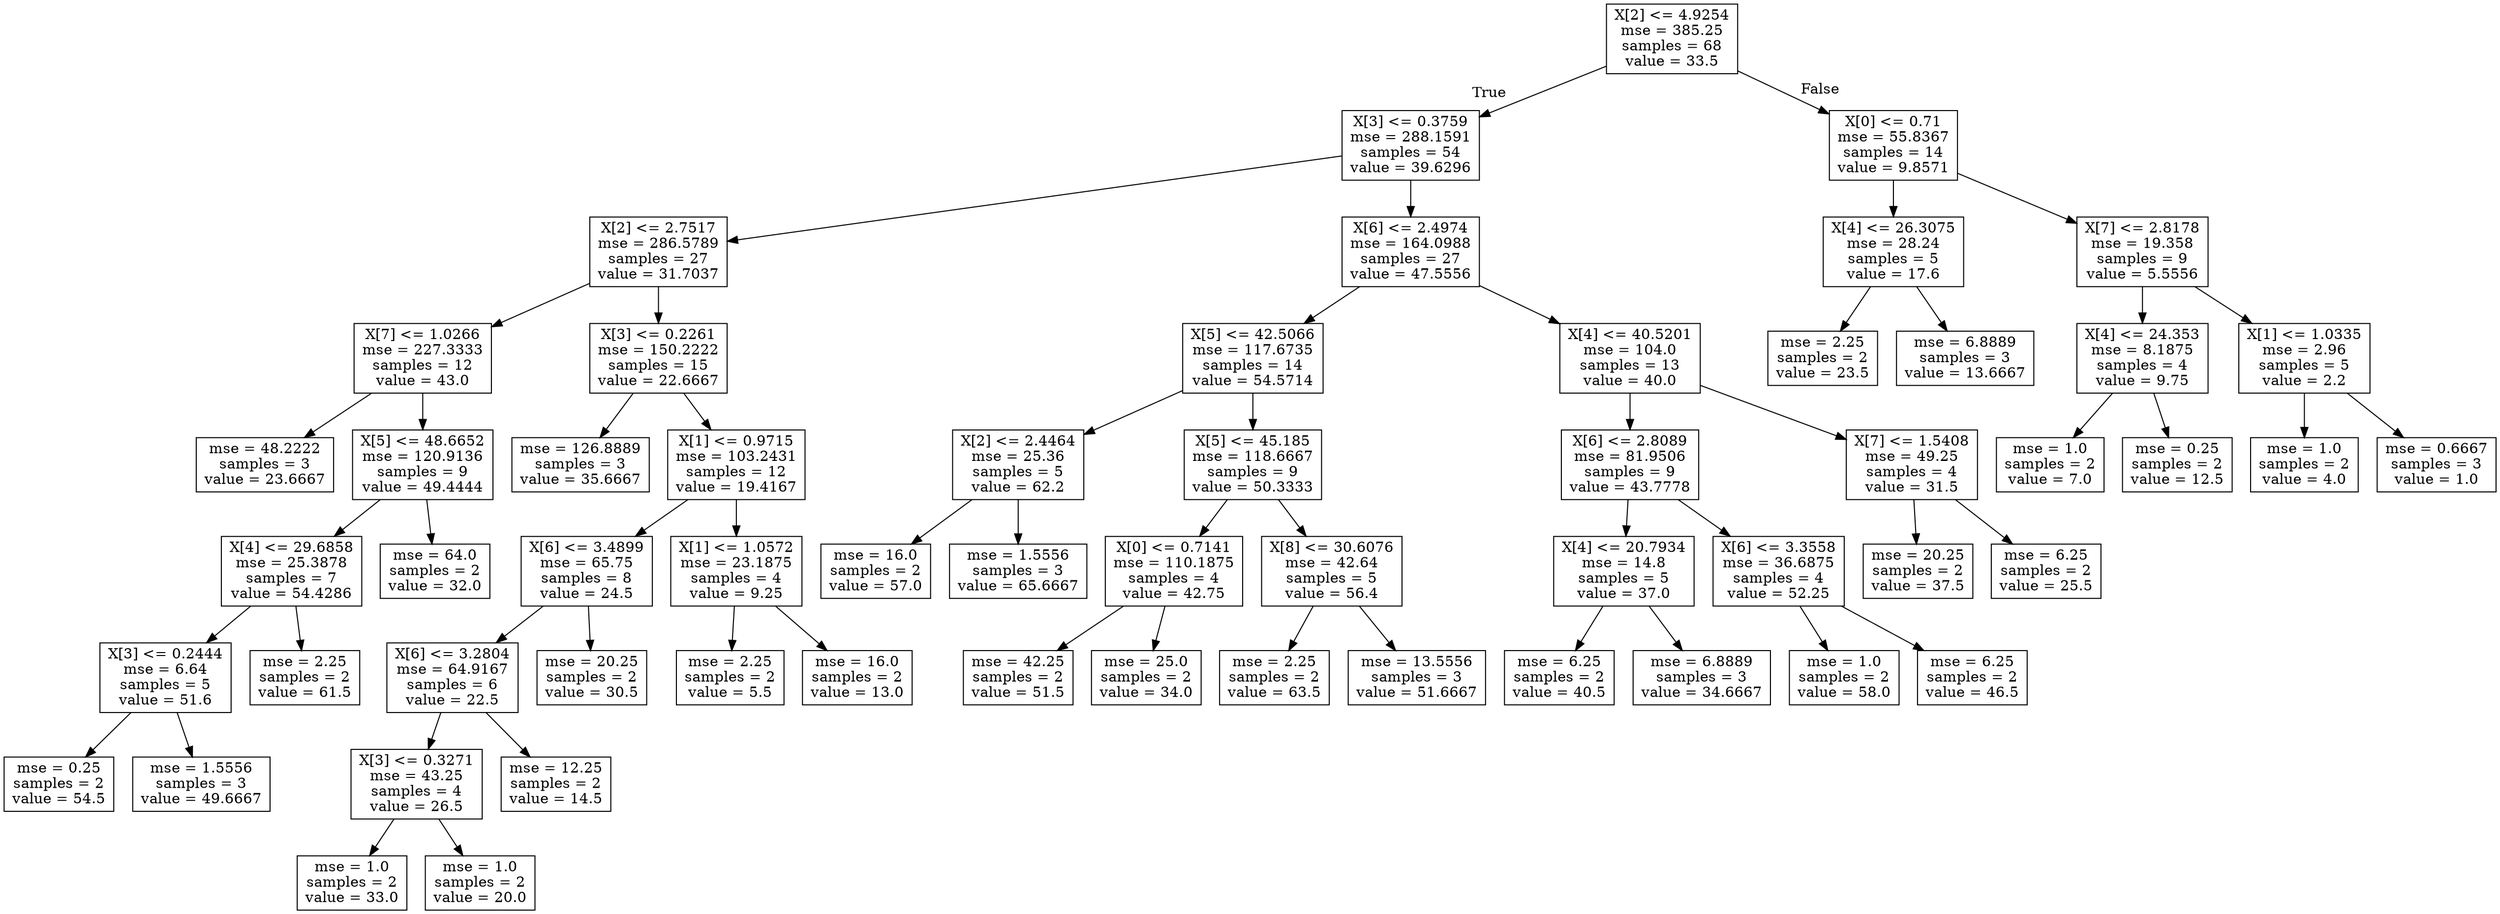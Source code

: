 digraph Tree {
node [shape=box] ;
0 [label="X[2] <= 4.9254\nmse = 385.25\nsamples = 68\nvalue = 33.5"] ;
1 [label="X[3] <= 0.3759\nmse = 288.1591\nsamples = 54\nvalue = 39.6296"] ;
0 -> 1 [labeldistance=2.5, labelangle=45, headlabel="True"] ;
2 [label="X[2] <= 2.7517\nmse = 286.5789\nsamples = 27\nvalue = 31.7037"] ;
1 -> 2 ;
3 [label="X[7] <= 1.0266\nmse = 227.3333\nsamples = 12\nvalue = 43.0"] ;
2 -> 3 ;
4 [label="mse = 48.2222\nsamples = 3\nvalue = 23.6667"] ;
3 -> 4 ;
5 [label="X[5] <= 48.6652\nmse = 120.9136\nsamples = 9\nvalue = 49.4444"] ;
3 -> 5 ;
6 [label="X[4] <= 29.6858\nmse = 25.3878\nsamples = 7\nvalue = 54.4286"] ;
5 -> 6 ;
7 [label="X[3] <= 0.2444\nmse = 6.64\nsamples = 5\nvalue = 51.6"] ;
6 -> 7 ;
8 [label="mse = 0.25\nsamples = 2\nvalue = 54.5"] ;
7 -> 8 ;
9 [label="mse = 1.5556\nsamples = 3\nvalue = 49.6667"] ;
7 -> 9 ;
10 [label="mse = 2.25\nsamples = 2\nvalue = 61.5"] ;
6 -> 10 ;
11 [label="mse = 64.0\nsamples = 2\nvalue = 32.0"] ;
5 -> 11 ;
12 [label="X[3] <= 0.2261\nmse = 150.2222\nsamples = 15\nvalue = 22.6667"] ;
2 -> 12 ;
13 [label="mse = 126.8889\nsamples = 3\nvalue = 35.6667"] ;
12 -> 13 ;
14 [label="X[1] <= 0.9715\nmse = 103.2431\nsamples = 12\nvalue = 19.4167"] ;
12 -> 14 ;
15 [label="X[6] <= 3.4899\nmse = 65.75\nsamples = 8\nvalue = 24.5"] ;
14 -> 15 ;
16 [label="X[6] <= 3.2804\nmse = 64.9167\nsamples = 6\nvalue = 22.5"] ;
15 -> 16 ;
17 [label="X[3] <= 0.3271\nmse = 43.25\nsamples = 4\nvalue = 26.5"] ;
16 -> 17 ;
18 [label="mse = 1.0\nsamples = 2\nvalue = 33.0"] ;
17 -> 18 ;
19 [label="mse = 1.0\nsamples = 2\nvalue = 20.0"] ;
17 -> 19 ;
20 [label="mse = 12.25\nsamples = 2\nvalue = 14.5"] ;
16 -> 20 ;
21 [label="mse = 20.25\nsamples = 2\nvalue = 30.5"] ;
15 -> 21 ;
22 [label="X[1] <= 1.0572\nmse = 23.1875\nsamples = 4\nvalue = 9.25"] ;
14 -> 22 ;
23 [label="mse = 2.25\nsamples = 2\nvalue = 5.5"] ;
22 -> 23 ;
24 [label="mse = 16.0\nsamples = 2\nvalue = 13.0"] ;
22 -> 24 ;
25 [label="X[6] <= 2.4974\nmse = 164.0988\nsamples = 27\nvalue = 47.5556"] ;
1 -> 25 ;
26 [label="X[5] <= 42.5066\nmse = 117.6735\nsamples = 14\nvalue = 54.5714"] ;
25 -> 26 ;
27 [label="X[2] <= 2.4464\nmse = 25.36\nsamples = 5\nvalue = 62.2"] ;
26 -> 27 ;
28 [label="mse = 16.0\nsamples = 2\nvalue = 57.0"] ;
27 -> 28 ;
29 [label="mse = 1.5556\nsamples = 3\nvalue = 65.6667"] ;
27 -> 29 ;
30 [label="X[5] <= 45.185\nmse = 118.6667\nsamples = 9\nvalue = 50.3333"] ;
26 -> 30 ;
31 [label="X[0] <= 0.7141\nmse = 110.1875\nsamples = 4\nvalue = 42.75"] ;
30 -> 31 ;
32 [label="mse = 42.25\nsamples = 2\nvalue = 51.5"] ;
31 -> 32 ;
33 [label="mse = 25.0\nsamples = 2\nvalue = 34.0"] ;
31 -> 33 ;
34 [label="X[8] <= 30.6076\nmse = 42.64\nsamples = 5\nvalue = 56.4"] ;
30 -> 34 ;
35 [label="mse = 2.25\nsamples = 2\nvalue = 63.5"] ;
34 -> 35 ;
36 [label="mse = 13.5556\nsamples = 3\nvalue = 51.6667"] ;
34 -> 36 ;
37 [label="X[4] <= 40.5201\nmse = 104.0\nsamples = 13\nvalue = 40.0"] ;
25 -> 37 ;
38 [label="X[6] <= 2.8089\nmse = 81.9506\nsamples = 9\nvalue = 43.7778"] ;
37 -> 38 ;
39 [label="X[4] <= 20.7934\nmse = 14.8\nsamples = 5\nvalue = 37.0"] ;
38 -> 39 ;
40 [label="mse = 6.25\nsamples = 2\nvalue = 40.5"] ;
39 -> 40 ;
41 [label="mse = 6.8889\nsamples = 3\nvalue = 34.6667"] ;
39 -> 41 ;
42 [label="X[6] <= 3.3558\nmse = 36.6875\nsamples = 4\nvalue = 52.25"] ;
38 -> 42 ;
43 [label="mse = 1.0\nsamples = 2\nvalue = 58.0"] ;
42 -> 43 ;
44 [label="mse = 6.25\nsamples = 2\nvalue = 46.5"] ;
42 -> 44 ;
45 [label="X[7] <= 1.5408\nmse = 49.25\nsamples = 4\nvalue = 31.5"] ;
37 -> 45 ;
46 [label="mse = 20.25\nsamples = 2\nvalue = 37.5"] ;
45 -> 46 ;
47 [label="mse = 6.25\nsamples = 2\nvalue = 25.5"] ;
45 -> 47 ;
48 [label="X[0] <= 0.71\nmse = 55.8367\nsamples = 14\nvalue = 9.8571"] ;
0 -> 48 [labeldistance=2.5, labelangle=-45, headlabel="False"] ;
49 [label="X[4] <= 26.3075\nmse = 28.24\nsamples = 5\nvalue = 17.6"] ;
48 -> 49 ;
50 [label="mse = 2.25\nsamples = 2\nvalue = 23.5"] ;
49 -> 50 ;
51 [label="mse = 6.8889\nsamples = 3\nvalue = 13.6667"] ;
49 -> 51 ;
52 [label="X[7] <= 2.8178\nmse = 19.358\nsamples = 9\nvalue = 5.5556"] ;
48 -> 52 ;
53 [label="X[4] <= 24.353\nmse = 8.1875\nsamples = 4\nvalue = 9.75"] ;
52 -> 53 ;
54 [label="mse = 1.0\nsamples = 2\nvalue = 7.0"] ;
53 -> 54 ;
55 [label="mse = 0.25\nsamples = 2\nvalue = 12.5"] ;
53 -> 55 ;
56 [label="X[1] <= 1.0335\nmse = 2.96\nsamples = 5\nvalue = 2.2"] ;
52 -> 56 ;
57 [label="mse = 1.0\nsamples = 2\nvalue = 4.0"] ;
56 -> 57 ;
58 [label="mse = 0.6667\nsamples = 3\nvalue = 1.0"] ;
56 -> 58 ;
}